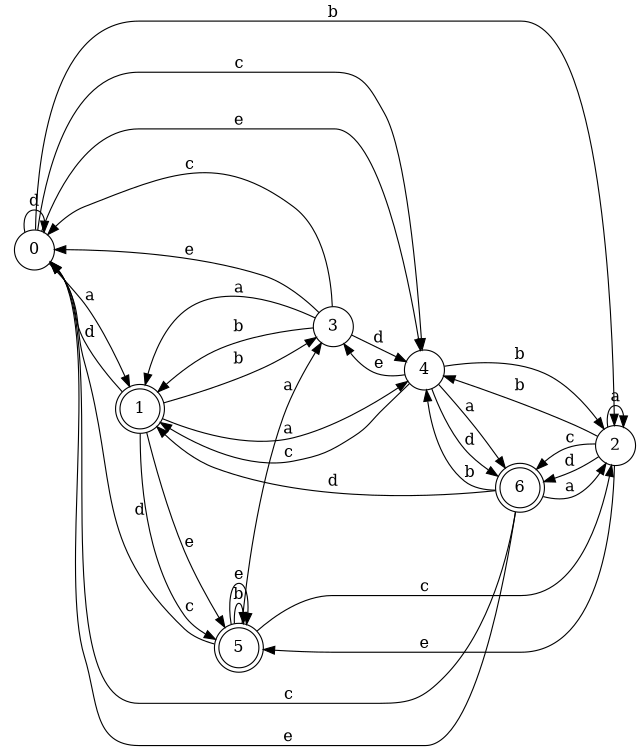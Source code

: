 digraph n6_10 {
__start0 [label="" shape="none"];

rankdir=LR;
size="8,5";

s0 [style="filled", color="black", fillcolor="white" shape="circle", label="0"];
s1 [style="rounded,filled", color="black", fillcolor="white" shape="doublecircle", label="1"];
s2 [style="filled", color="black", fillcolor="white" shape="circle", label="2"];
s3 [style="filled", color="black", fillcolor="white" shape="circle", label="3"];
s4 [style="filled", color="black", fillcolor="white" shape="circle", label="4"];
s5 [style="rounded,filled", color="black", fillcolor="white" shape="doublecircle", label="5"];
s6 [style="rounded,filled", color="black", fillcolor="white" shape="doublecircle", label="6"];
s0 -> s1 [label="a"];
s0 -> s2 [label="b"];
s0 -> s4 [label="c"];
s0 -> s0 [label="d"];
s0 -> s4 [label="e"];
s1 -> s4 [label="a"];
s1 -> s3 [label="b"];
s1 -> s5 [label="c"];
s1 -> s0 [label="d"];
s1 -> s5 [label="e"];
s2 -> s2 [label="a"];
s2 -> s4 [label="b"];
s2 -> s6 [label="c"];
s2 -> s6 [label="d"];
s2 -> s5 [label="e"];
s3 -> s1 [label="a"];
s3 -> s1 [label="b"];
s3 -> s0 [label="c"];
s3 -> s4 [label="d"];
s3 -> s0 [label="e"];
s4 -> s6 [label="a"];
s4 -> s2 [label="b"];
s4 -> s1 [label="c"];
s4 -> s6 [label="d"];
s4 -> s3 [label="e"];
s5 -> s3 [label="a"];
s5 -> s5 [label="b"];
s5 -> s2 [label="c"];
s5 -> s0 [label="d"];
s5 -> s5 [label="e"];
s6 -> s2 [label="a"];
s6 -> s4 [label="b"];
s6 -> s0 [label="c"];
s6 -> s1 [label="d"];
s6 -> s0 [label="e"];

}